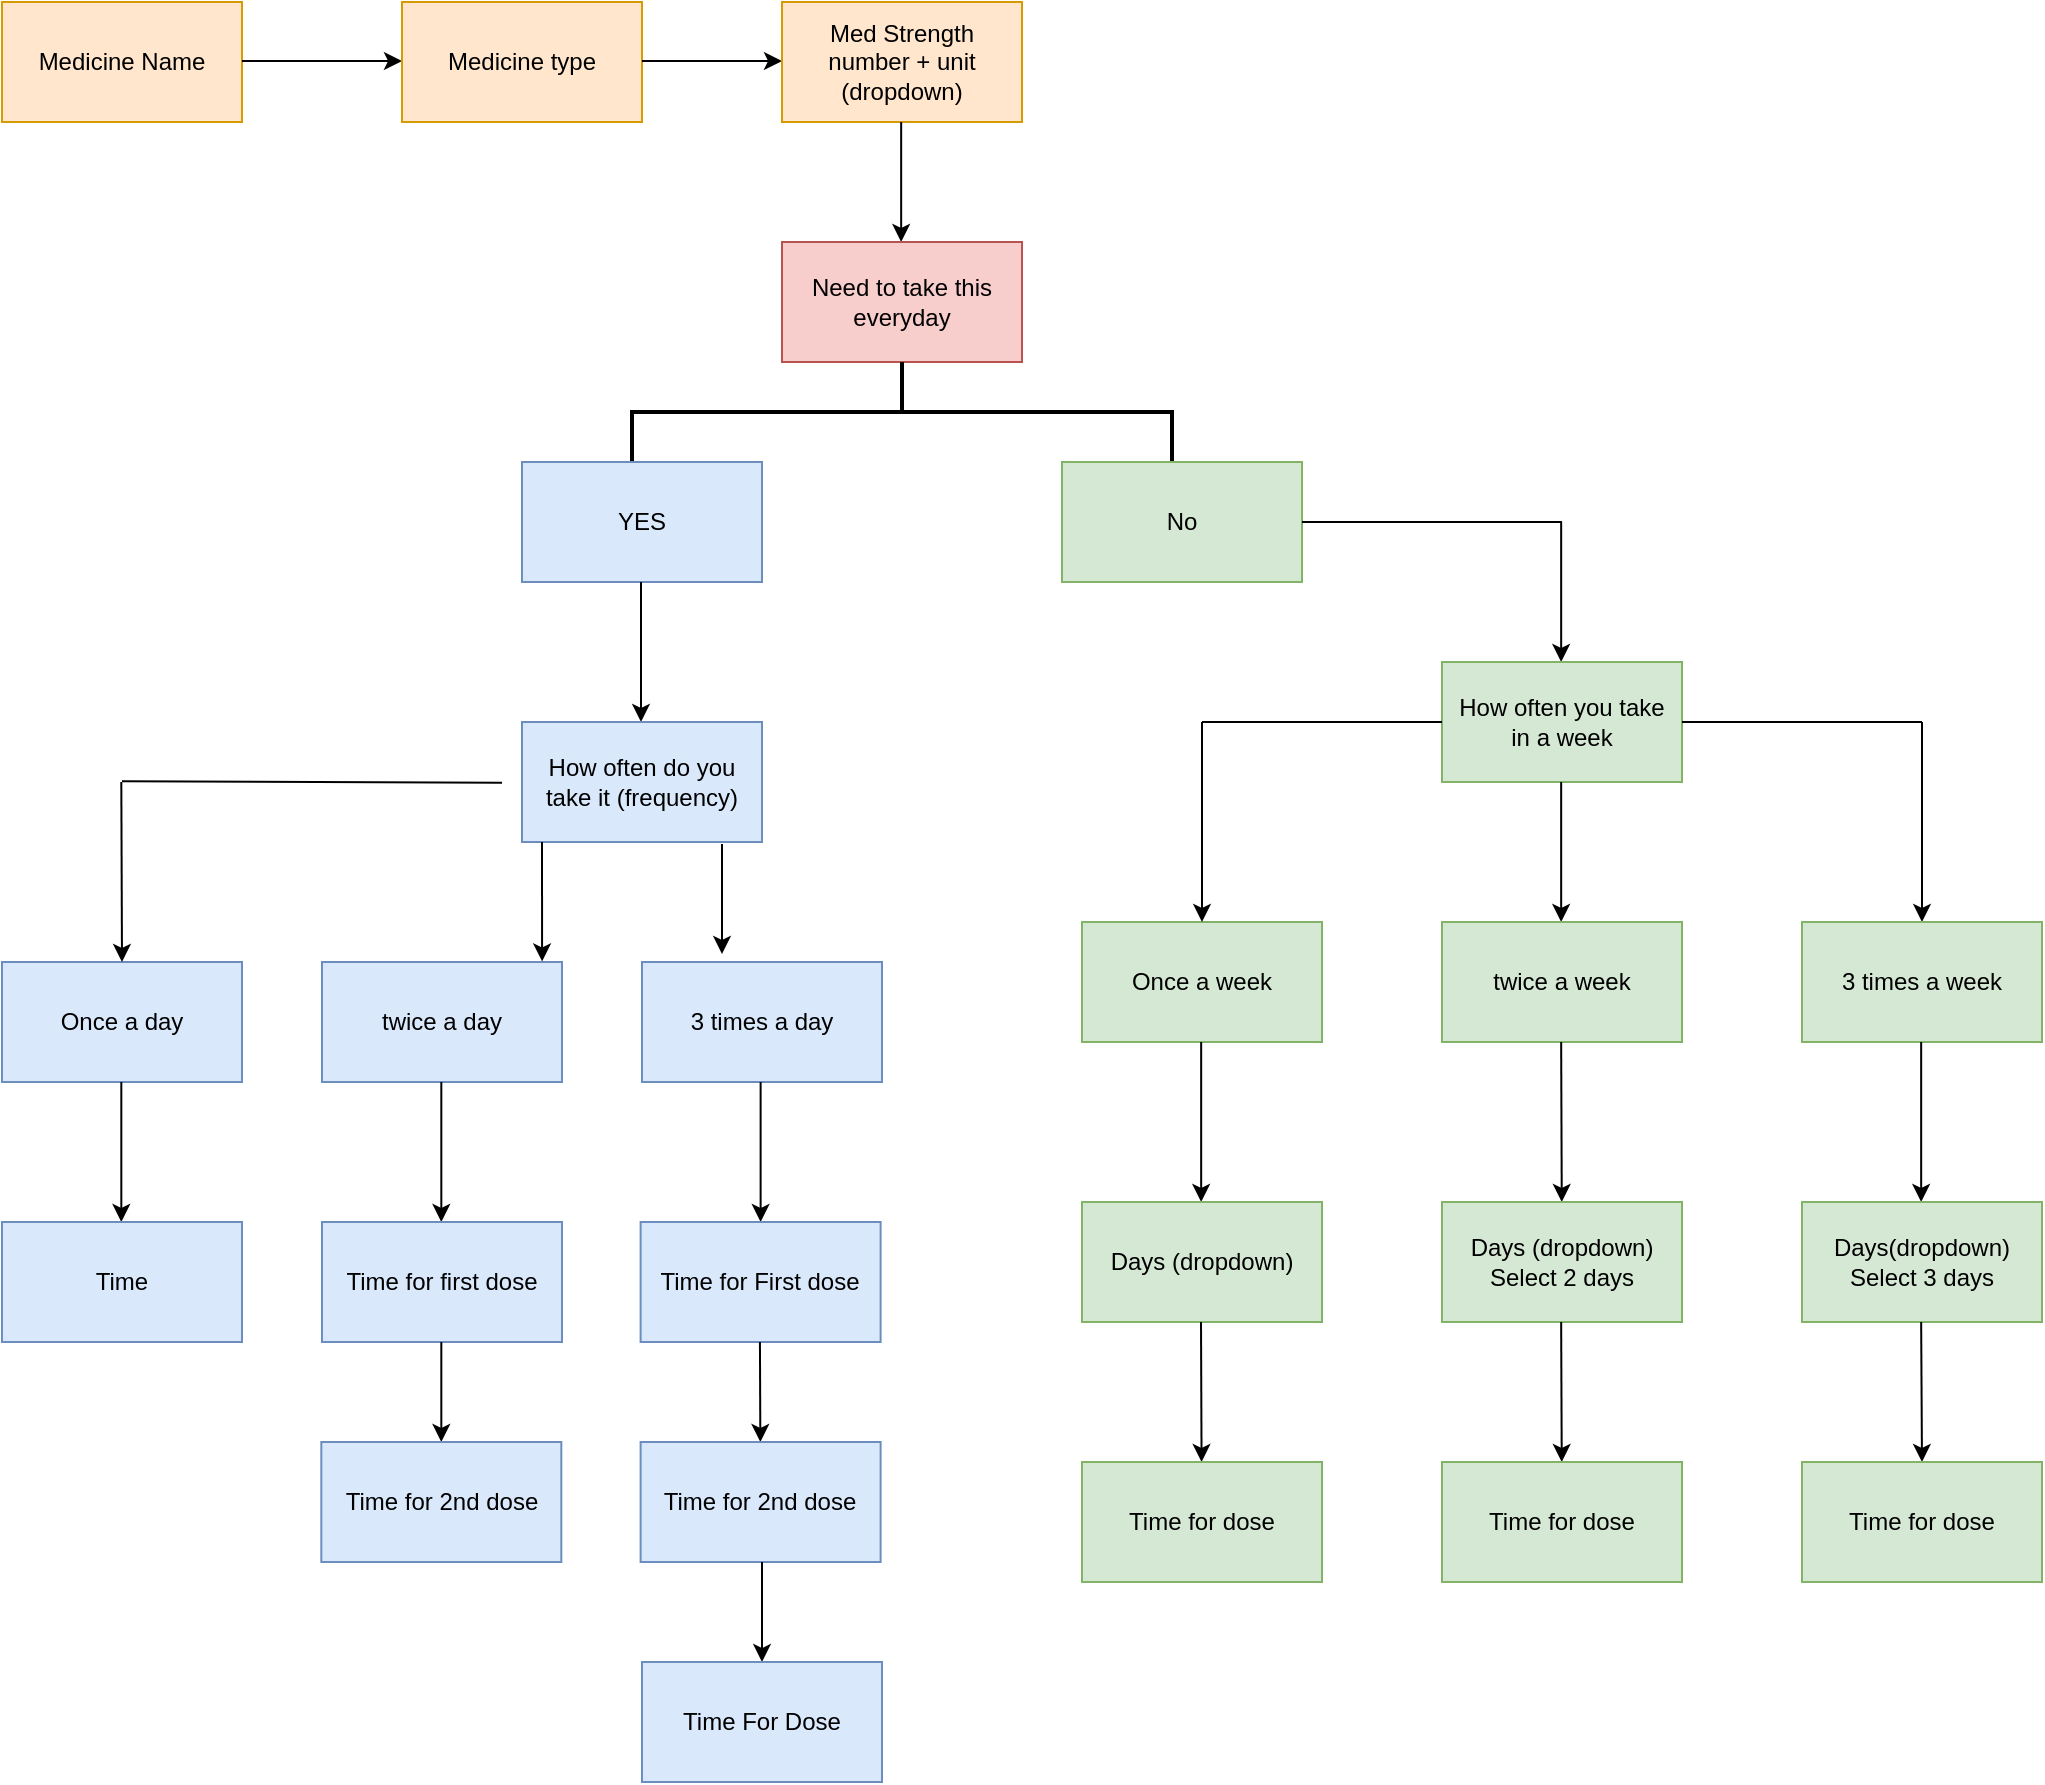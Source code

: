 <mxfile version="14.8.3" type="device"><diagram id="PBpNskZHACMcfSs_-bKn" name="Page-1"><mxGraphModel dx="942" dy="582" grid="1" gridSize="10" guides="1" tooltips="1" connect="1" arrows="1" fold="1" page="1" pageScale="1" pageWidth="1169" pageHeight="827" math="0" shadow="0"><root><mxCell id="0"/><mxCell id="1" parent="0"/><mxCell id="b3GCaKtCjGdy-aK-MPbJ-8" value="Medicine Name" style="rounded=0;whiteSpace=wrap;html=1;fillColor=#ffe6cc;strokeColor=#d79b00;" parent="1" vertex="1"><mxGeometry x="40" y="80" width="120" height="60" as="geometry"/></mxCell><mxCell id="b3GCaKtCjGdy-aK-MPbJ-9" value="" style="endArrow=classic;html=1;" parent="1" edge="1"><mxGeometry width="50" height="50" relative="1" as="geometry"><mxPoint x="160" y="109.5" as="sourcePoint"/><mxPoint x="240" y="109.5" as="targetPoint"/></mxGeometry></mxCell><mxCell id="b3GCaKtCjGdy-aK-MPbJ-10" value="Medicine type" style="rounded=0;whiteSpace=wrap;html=1;fillColor=#ffe6cc;strokeColor=#d79b00;" parent="1" vertex="1"><mxGeometry x="240" y="80" width="120" height="60" as="geometry"/></mxCell><mxCell id="b3GCaKtCjGdy-aK-MPbJ-11" value="" style="endArrow=classic;html=1;" parent="1" edge="1"><mxGeometry width="50" height="50" relative="1" as="geometry"><mxPoint x="360" y="109.5" as="sourcePoint"/><mxPoint x="430" y="109.5" as="targetPoint"/></mxGeometry></mxCell><mxCell id="b3GCaKtCjGdy-aK-MPbJ-12" value="Med Strength&lt;br&gt;number + unit (dropdown)" style="rounded=0;whiteSpace=wrap;html=1;fillColor=#ffe6cc;strokeColor=#d79b00;" parent="1" vertex="1"><mxGeometry x="430" y="80" width="120" height="60" as="geometry"/></mxCell><mxCell id="b3GCaKtCjGdy-aK-MPbJ-13" value="" style="endArrow=classic;html=1;" parent="1" edge="1"><mxGeometry width="50" height="50" relative="1" as="geometry"><mxPoint x="489.58" y="140" as="sourcePoint"/><mxPoint x="489.58" y="200" as="targetPoint"/></mxGeometry></mxCell><mxCell id="b3GCaKtCjGdy-aK-MPbJ-14" value="Need to take this everyday" style="rounded=0;whiteSpace=wrap;html=1;fillColor=#f8cecc;strokeColor=#b85450;" parent="1" vertex="1"><mxGeometry x="430" y="200" width="120" height="60" as="geometry"/></mxCell><mxCell id="b3GCaKtCjGdy-aK-MPbJ-15" value="" style="strokeWidth=2;html=1;shape=mxgraph.flowchart.annotation_2;align=left;labelPosition=right;pointerEvents=1;direction=south;" parent="1" vertex="1"><mxGeometry x="355" y="260" width="270" height="50" as="geometry"/></mxCell><mxCell id="b3GCaKtCjGdy-aK-MPbJ-16" value="YES" style="rounded=0;whiteSpace=wrap;html=1;fillColor=#dae8fc;strokeColor=#6c8ebf;" parent="1" vertex="1"><mxGeometry x="300" y="310" width="120" height="60" as="geometry"/></mxCell><mxCell id="b3GCaKtCjGdy-aK-MPbJ-17" value="No" style="rounded=0;whiteSpace=wrap;html=1;fillColor=#d5e8d4;strokeColor=#82b366;" parent="1" vertex="1"><mxGeometry x="570" y="310" width="120" height="60" as="geometry"/></mxCell><mxCell id="b3GCaKtCjGdy-aK-MPbJ-18" value="" style="endArrow=classic;html=1;" parent="1" edge="1"><mxGeometry width="50" height="50" relative="1" as="geometry"><mxPoint x="359.5" y="370" as="sourcePoint"/><mxPoint x="359.5" y="440" as="targetPoint"/></mxGeometry></mxCell><mxCell id="b3GCaKtCjGdy-aK-MPbJ-19" value="How often do you take it (frequency)" style="rounded=0;whiteSpace=wrap;html=1;fillColor=#dae8fc;strokeColor=#6c8ebf;" parent="1" vertex="1"><mxGeometry x="300" y="440" width="120" height="60" as="geometry"/></mxCell><mxCell id="b3GCaKtCjGdy-aK-MPbJ-20" value="Once a day" style="rounded=0;whiteSpace=wrap;html=1;fillColor=#dae8fc;strokeColor=#6c8ebf;" parent="1" vertex="1"><mxGeometry x="40" y="560" width="120" height="60" as="geometry"/></mxCell><mxCell id="b3GCaKtCjGdy-aK-MPbJ-21" value="twice a day" style="rounded=0;whiteSpace=wrap;html=1;fillColor=#dae8fc;strokeColor=#6c8ebf;" parent="1" vertex="1"><mxGeometry x="200" y="560" width="120" height="60" as="geometry"/></mxCell><mxCell id="b3GCaKtCjGdy-aK-MPbJ-22" value="3 times a day" style="rounded=0;whiteSpace=wrap;html=1;fillColor=#dae8fc;strokeColor=#6c8ebf;" parent="1" vertex="1"><mxGeometry x="360" y="560" width="120" height="60" as="geometry"/></mxCell><mxCell id="b3GCaKtCjGdy-aK-MPbJ-25" value="" style="endArrow=classic;html=1;" parent="1" edge="1"><mxGeometry width="50" height="50" relative="1" as="geometry"><mxPoint x="400" y="501" as="sourcePoint"/><mxPoint x="400" y="556" as="targetPoint"/></mxGeometry></mxCell><mxCell id="b3GCaKtCjGdy-aK-MPbJ-26" value="" style="endArrow=classic;html=1;entryX=0.917;entryY=-0.005;entryDx=0;entryDy=0;entryPerimeter=0;" parent="1" target="b3GCaKtCjGdy-aK-MPbJ-21" edge="1"><mxGeometry width="50" height="50" relative="1" as="geometry"><mxPoint x="310" y="500" as="sourcePoint"/><mxPoint x="310" y="550" as="targetPoint"/></mxGeometry></mxCell><mxCell id="b3GCaKtCjGdy-aK-MPbJ-27" value="" style="endArrow=none;html=1;" parent="1" edge="1"><mxGeometry width="50" height="50" relative="1" as="geometry"><mxPoint x="290" y="470.32" as="sourcePoint"/><mxPoint x="100" y="469.66" as="targetPoint"/></mxGeometry></mxCell><mxCell id="b3GCaKtCjGdy-aK-MPbJ-28" value="" style="endArrow=classic;html=1;" parent="1" edge="1"><mxGeometry width="50" height="50" relative="1" as="geometry"><mxPoint x="99.66" y="470" as="sourcePoint"/><mxPoint x="100" y="560" as="targetPoint"/></mxGeometry></mxCell><mxCell id="b3GCaKtCjGdy-aK-MPbJ-29" value="" style="endArrow=classic;html=1;" parent="1" edge="1"><mxGeometry width="50" height="50" relative="1" as="geometry"><mxPoint x="99.66" y="620" as="sourcePoint"/><mxPoint x="99.66" y="690" as="targetPoint"/></mxGeometry></mxCell><mxCell id="b3GCaKtCjGdy-aK-MPbJ-30" value="" style="endArrow=classic;html=1;" parent="1" edge="1"><mxGeometry width="50" height="50" relative="1" as="geometry"><mxPoint x="259.66" y="620" as="sourcePoint"/><mxPoint x="259.66" y="690.0" as="targetPoint"/></mxGeometry></mxCell><mxCell id="b3GCaKtCjGdy-aK-MPbJ-31" value="" style="endArrow=classic;html=1;" parent="1" target="b3GCaKtCjGdy-aK-MPbJ-36" edge="1"><mxGeometry width="50" height="50" relative="1" as="geometry"><mxPoint x="419.31" y="620" as="sourcePoint"/><mxPoint x="419.31" y="690.0" as="targetPoint"/></mxGeometry></mxCell><mxCell id="b3GCaKtCjGdy-aK-MPbJ-32" value="Time" style="rounded=0;whiteSpace=wrap;html=1;fillColor=#dae8fc;strokeColor=#6c8ebf;" parent="1" vertex="1"><mxGeometry x="40" y="690" width="120" height="60" as="geometry"/></mxCell><mxCell id="b3GCaKtCjGdy-aK-MPbJ-33" value="Time for first dose" style="rounded=0;whiteSpace=wrap;html=1;fillColor=#dae8fc;strokeColor=#6c8ebf;" parent="1" vertex="1"><mxGeometry x="200" y="690" width="120" height="60" as="geometry"/></mxCell><mxCell id="b3GCaKtCjGdy-aK-MPbJ-34" value="" style="endArrow=classic;html=1;" parent="1" target="b3GCaKtCjGdy-aK-MPbJ-35" edge="1"><mxGeometry width="50" height="50" relative="1" as="geometry"><mxPoint x="259.66" y="750" as="sourcePoint"/><mxPoint x="259.66" y="830" as="targetPoint"/></mxGeometry></mxCell><mxCell id="b3GCaKtCjGdy-aK-MPbJ-35" value="Time for 2nd dose" style="rounded=0;whiteSpace=wrap;html=1;fillColor=#dae8fc;strokeColor=#6c8ebf;" parent="1" vertex="1"><mxGeometry x="199.66" y="800" width="120" height="60" as="geometry"/></mxCell><mxCell id="b3GCaKtCjGdy-aK-MPbJ-36" value="Time for First dose" style="rounded=0;whiteSpace=wrap;html=1;fillColor=#dae8fc;strokeColor=#6c8ebf;" parent="1" vertex="1"><mxGeometry x="359.31" y="690" width="120" height="60" as="geometry"/></mxCell><mxCell id="b3GCaKtCjGdy-aK-MPbJ-37" value="" style="endArrow=classic;html=1;" parent="1" target="b3GCaKtCjGdy-aK-MPbJ-38" edge="1"><mxGeometry width="50" height="50" relative="1" as="geometry"><mxPoint x="418.97" y="750" as="sourcePoint"/><mxPoint x="418.97" y="810" as="targetPoint"/></mxGeometry></mxCell><mxCell id="b3GCaKtCjGdy-aK-MPbJ-38" value="Time for 2nd dose" style="rounded=0;whiteSpace=wrap;html=1;fillColor=#dae8fc;strokeColor=#6c8ebf;" parent="1" vertex="1"><mxGeometry x="359.31" y="800" width="120" height="60" as="geometry"/></mxCell><mxCell id="b3GCaKtCjGdy-aK-MPbJ-39" value="" style="endArrow=classic;html=1;" parent="1" target="b3GCaKtCjGdy-aK-MPbJ-40" edge="1"><mxGeometry width="50" height="50" relative="1" as="geometry"><mxPoint x="420" y="860" as="sourcePoint"/><mxPoint x="420" y="940" as="targetPoint"/></mxGeometry></mxCell><mxCell id="b3GCaKtCjGdy-aK-MPbJ-40" value="Time For Dose" style="rounded=0;whiteSpace=wrap;html=1;fillColor=#dae8fc;strokeColor=#6c8ebf;" parent="1" vertex="1"><mxGeometry x="360" y="910" width="120" height="60" as="geometry"/></mxCell><mxCell id="b3GCaKtCjGdy-aK-MPbJ-41" value="" style="endArrow=classic;html=1;" parent="1" edge="1"><mxGeometry width="50" height="50" relative="1" as="geometry"><mxPoint x="819.58" y="340" as="sourcePoint"/><mxPoint x="819.58" y="410" as="targetPoint"/></mxGeometry></mxCell><mxCell id="b3GCaKtCjGdy-aK-MPbJ-42" value="How often you take&lt;br&gt;in a week" style="rounded=0;whiteSpace=wrap;html=1;fillColor=#d5e8d4;strokeColor=#82b366;" parent="1" vertex="1"><mxGeometry x="760" y="410" width="120" height="60" as="geometry"/></mxCell><mxCell id="b3GCaKtCjGdy-aK-MPbJ-44" value="" style="endArrow=classic;html=1;" parent="1" edge="1"><mxGeometry width="50" height="50" relative="1" as="geometry"><mxPoint x="819.58" y="470" as="sourcePoint"/><mxPoint x="819.58" y="540" as="targetPoint"/></mxGeometry></mxCell><mxCell id="b3GCaKtCjGdy-aK-MPbJ-45" value="Once a week" style="rounded=0;whiteSpace=wrap;html=1;fillColor=#d5e8d4;strokeColor=#82b366;" parent="1" vertex="1"><mxGeometry x="580" y="540" width="120" height="60" as="geometry"/></mxCell><mxCell id="b3GCaKtCjGdy-aK-MPbJ-46" value="" style="endArrow=classic;html=1;" parent="1" edge="1"><mxGeometry width="50" height="50" relative="1" as="geometry"><mxPoint x="1000" y="440" as="sourcePoint"/><mxPoint x="1000" y="540" as="targetPoint"/></mxGeometry></mxCell><mxCell id="b3GCaKtCjGdy-aK-MPbJ-47" value="" style="endArrow=none;html=1;entryX=1;entryY=0.5;entryDx=0;entryDy=0;" parent="1" target="b3GCaKtCjGdy-aK-MPbJ-42" edge="1"><mxGeometry width="50" height="50" relative="1" as="geometry"><mxPoint x="1000" y="440" as="sourcePoint"/><mxPoint x="950" y="590" as="targetPoint"/></mxGeometry></mxCell><mxCell id="b3GCaKtCjGdy-aK-MPbJ-48" value="" style="endArrow=none;html=1;exitX=1;exitY=0.5;exitDx=0;exitDy=0;" parent="1" source="b3GCaKtCjGdy-aK-MPbJ-17" edge="1"><mxGeometry width="50" height="50" relative="1" as="geometry"><mxPoint x="710" y="500" as="sourcePoint"/><mxPoint x="820" y="340" as="targetPoint"/></mxGeometry></mxCell><mxCell id="b3GCaKtCjGdy-aK-MPbJ-49" value="" style="endArrow=none;html=1;entryX=0;entryY=0.5;entryDx=0;entryDy=0;" parent="1" target="b3GCaKtCjGdy-aK-MPbJ-42" edge="1"><mxGeometry width="50" height="50" relative="1" as="geometry"><mxPoint x="640" y="440" as="sourcePoint"/><mxPoint x="760" y="540" as="targetPoint"/></mxGeometry></mxCell><mxCell id="b3GCaKtCjGdy-aK-MPbJ-50" value="" style="endArrow=classic;html=1;entryX=0.5;entryY=0;entryDx=0;entryDy=0;" parent="1" target="b3GCaKtCjGdy-aK-MPbJ-45" edge="1"><mxGeometry width="50" height="50" relative="1" as="geometry"><mxPoint x="640" y="440" as="sourcePoint"/><mxPoint x="638" y="520" as="targetPoint"/></mxGeometry></mxCell><mxCell id="b3GCaKtCjGdy-aK-MPbJ-51" value="twice a week" style="rounded=0;whiteSpace=wrap;html=1;fillColor=#d5e8d4;strokeColor=#82b366;" parent="1" vertex="1"><mxGeometry x="760" y="540" width="120" height="60" as="geometry"/></mxCell><mxCell id="b3GCaKtCjGdy-aK-MPbJ-52" value="3 times a week" style="rounded=0;whiteSpace=wrap;html=1;fillColor=#d5e8d4;strokeColor=#82b366;" parent="1" vertex="1"><mxGeometry x="940" y="540" width="120" height="60" as="geometry"/></mxCell><mxCell id="b3GCaKtCjGdy-aK-MPbJ-53" value="" style="endArrow=classic;html=1;" parent="1" edge="1"><mxGeometry width="50" height="50" relative="1" as="geometry"><mxPoint x="639.58" y="600" as="sourcePoint"/><mxPoint x="639.58" y="680" as="targetPoint"/></mxGeometry></mxCell><mxCell id="b3GCaKtCjGdy-aK-MPbJ-54" value="Days (dropdown)" style="rounded=0;whiteSpace=wrap;html=1;fillColor=#d5e8d4;strokeColor=#82b366;" parent="1" vertex="1"><mxGeometry x="580" y="680" width="120" height="60" as="geometry"/></mxCell><mxCell id="b3GCaKtCjGdy-aK-MPbJ-55" value="" style="endArrow=classic;html=1;" parent="1" target="b3GCaKtCjGdy-aK-MPbJ-57" edge="1"><mxGeometry width="50" height="50" relative="1" as="geometry"><mxPoint x="819.58" y="600" as="sourcePoint"/><mxPoint x="820" y="680" as="targetPoint"/></mxGeometry></mxCell><mxCell id="b3GCaKtCjGdy-aK-MPbJ-56" value="" style="endArrow=classic;html=1;" parent="1" edge="1"><mxGeometry width="50" height="50" relative="1" as="geometry"><mxPoint x="999.58" y="600" as="sourcePoint"/><mxPoint x="999.58" y="680" as="targetPoint"/></mxGeometry></mxCell><mxCell id="b3GCaKtCjGdy-aK-MPbJ-57" value="Days (dropdown)&lt;br&gt;Select 2 days" style="rounded=0;whiteSpace=wrap;html=1;fillColor=#d5e8d4;strokeColor=#82b366;" parent="1" vertex="1"><mxGeometry x="760" y="680" width="120" height="60" as="geometry"/></mxCell><mxCell id="b3GCaKtCjGdy-aK-MPbJ-59" value="Days(dropdown)&lt;br&gt;Select 3 days" style="rounded=0;whiteSpace=wrap;html=1;fillColor=#d5e8d4;strokeColor=#82b366;" parent="1" vertex="1"><mxGeometry x="940" y="680" width="120" height="60" as="geometry"/></mxCell><mxCell id="b3GCaKtCjGdy-aK-MPbJ-60" value="" style="endArrow=classic;html=1;" parent="1" target="b3GCaKtCjGdy-aK-MPbJ-61" edge="1"><mxGeometry width="50" height="50" relative="1" as="geometry"><mxPoint x="819.58" y="740" as="sourcePoint"/><mxPoint x="819.58" y="820" as="targetPoint"/></mxGeometry></mxCell><mxCell id="b3GCaKtCjGdy-aK-MPbJ-61" value="Time for dose" style="rounded=0;whiteSpace=wrap;html=1;fillColor=#d5e8d4;strokeColor=#82b366;" parent="1" vertex="1"><mxGeometry x="760.0" y="810" width="120" height="60" as="geometry"/></mxCell><mxCell id="b3GCaKtCjGdy-aK-MPbJ-64" value="" style="endArrow=classic;html=1;entryX=0.5;entryY=0;entryDx=0;entryDy=0;" parent="1" target="b3GCaKtCjGdy-aK-MPbJ-65" edge="1"><mxGeometry width="50" height="50" relative="1" as="geometry"><mxPoint x="999.58" y="740" as="sourcePoint"/><mxPoint x="1000" y="830" as="targetPoint"/></mxGeometry></mxCell><mxCell id="b3GCaKtCjGdy-aK-MPbJ-65" value="Time for dose" style="rounded=0;whiteSpace=wrap;html=1;fillColor=#d5e8d4;strokeColor=#82b366;" parent="1" vertex="1"><mxGeometry x="940" y="810" width="120" height="60" as="geometry"/></mxCell><mxCell id="lhTjSQcHMdLpThAt9eTy-2" value="" style="endArrow=classic;html=1;" edge="1" parent="1"><mxGeometry width="50" height="50" relative="1" as="geometry"><mxPoint x="639.5" y="740" as="sourcePoint"/><mxPoint x="639.794" y="810" as="targetPoint"/></mxGeometry></mxCell><mxCell id="lhTjSQcHMdLpThAt9eTy-3" value="Time for dose" style="rounded=0;whiteSpace=wrap;html=1;fillColor=#d5e8d4;strokeColor=#82b366;" vertex="1" parent="1"><mxGeometry x="580.0" y="810" width="120" height="60" as="geometry"/></mxCell></root></mxGraphModel></diagram></mxfile>